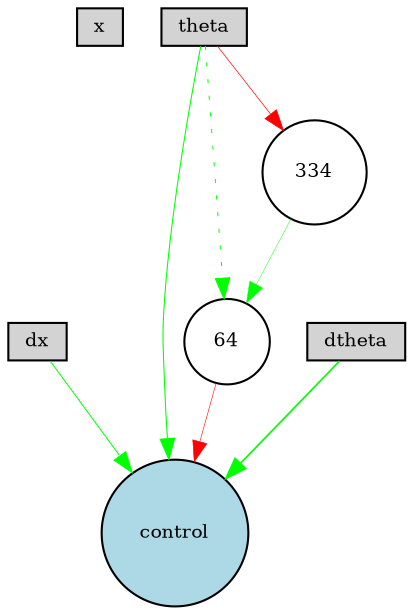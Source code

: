 digraph {
	node [fontsize=9 height=0.2 shape=circle width=0.2]
	x [fillcolor=lightgray shape=box style=filled]
	dx [fillcolor=lightgray shape=box style=filled]
	theta [fillcolor=lightgray shape=box style=filled]
	dtheta [fillcolor=lightgray shape=box style=filled]
	control [fillcolor=lightblue style=filled]
	64 [fillcolor=white style=filled]
	334 [fillcolor=white style=filled]
	dx -> control [color=green penwidth=0.4682107918231865 style=solid]
	theta -> control [color=green penwidth=0.507998550696436 style=solid]
	theta -> 64 [color=green penwidth=0.46896711144631253 style=dotted]
	dtheta -> control [color=green penwidth=0.7983040126658089 style=solid]
	theta -> 334 [color=red penwidth=0.3338376597138729 style=solid]
	334 -> 64 [color=green penwidth=0.21083615220014665 style=solid]
	64 -> control [color=red penwidth=0.2776501359492228 style=solid]
}
